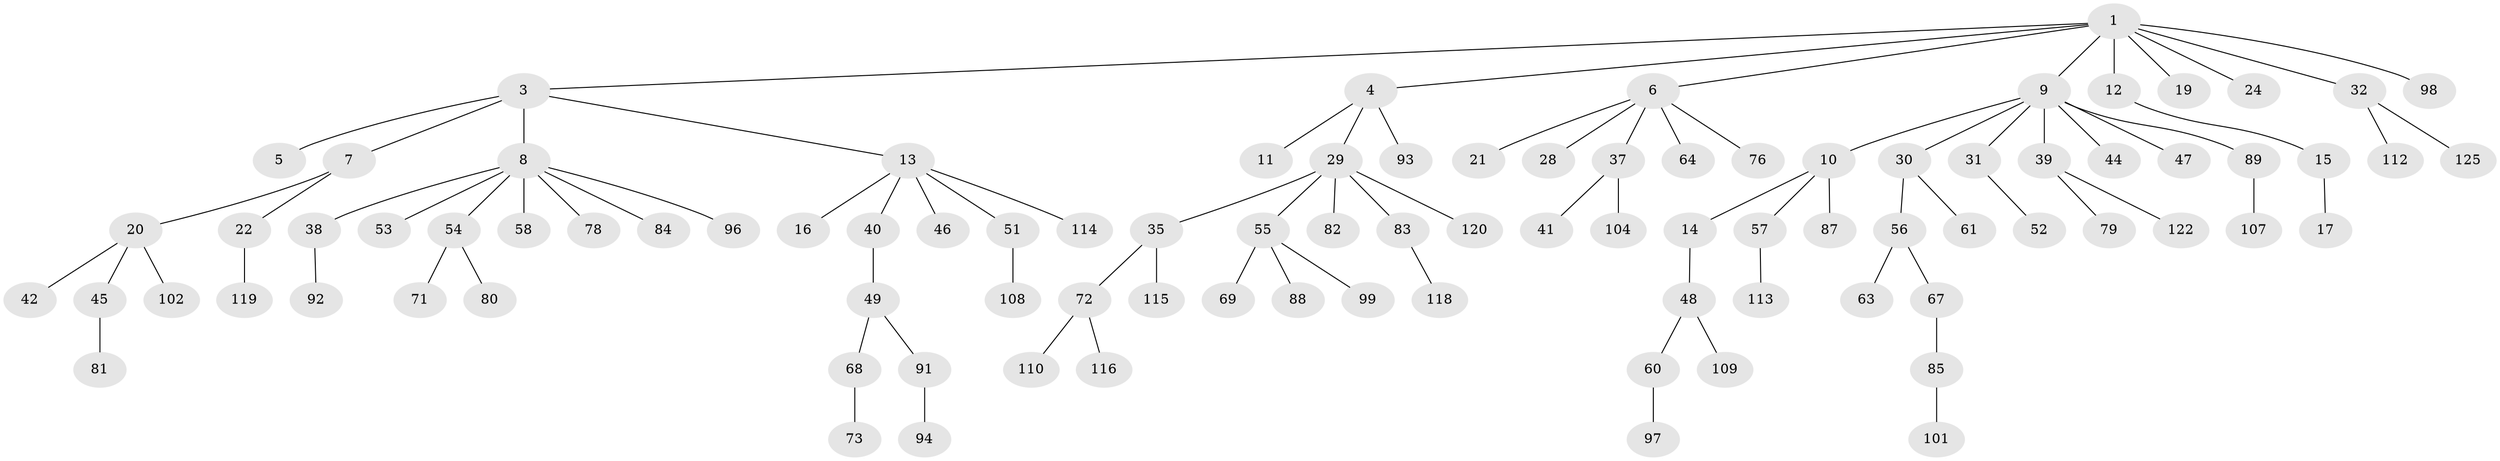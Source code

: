 // Generated by graph-tools (version 1.1) at 2025/52/02/27/25 19:52:11]
// undirected, 94 vertices, 93 edges
graph export_dot {
graph [start="1"]
  node [color=gray90,style=filled];
  1 [super="+2"];
  3 [super="+27"];
  4;
  5;
  6 [super="+33"];
  7;
  8 [super="+25"];
  9 [super="+23"];
  10 [super="+43"];
  11;
  12 [super="+18"];
  13 [super="+36"];
  14 [super="+26"];
  15;
  16;
  17 [super="+103"];
  19;
  20 [super="+65"];
  21;
  22;
  24;
  28 [super="+121"];
  29 [super="+50"];
  30 [super="+34"];
  31;
  32 [super="+95"];
  35 [super="+59"];
  37 [super="+77"];
  38 [super="+105"];
  39;
  40;
  41;
  42;
  44;
  45;
  46;
  47;
  48;
  49;
  51 [super="+75"];
  52;
  53;
  54 [super="+62"];
  55 [super="+123"];
  56;
  57 [super="+70"];
  58 [super="+106"];
  60 [super="+66"];
  61;
  63;
  64;
  67;
  68;
  69;
  71;
  72 [super="+74"];
  73;
  76;
  78;
  79 [super="+90"];
  80;
  81;
  82;
  83;
  84;
  85 [super="+86"];
  87;
  88;
  89;
  91 [super="+100"];
  92 [super="+127"];
  93;
  94;
  96;
  97 [super="+111"];
  98;
  99;
  101;
  102;
  104;
  107 [super="+117"];
  108;
  109;
  110;
  112;
  113;
  114;
  115;
  116 [super="+126"];
  118 [super="+124"];
  119;
  120;
  122;
  125;
  1 -- 4;
  1 -- 6;
  1 -- 9;
  1 -- 32;
  1 -- 98;
  1 -- 19;
  1 -- 3;
  1 -- 24;
  1 -- 12;
  3 -- 5;
  3 -- 7;
  3 -- 8;
  3 -- 13;
  4 -- 11;
  4 -- 29;
  4 -- 93;
  6 -- 21;
  6 -- 28;
  6 -- 76;
  6 -- 64;
  6 -- 37;
  7 -- 20;
  7 -- 22;
  8 -- 38;
  8 -- 53;
  8 -- 96;
  8 -- 84;
  8 -- 54;
  8 -- 58;
  8 -- 78;
  9 -- 10;
  9 -- 30;
  9 -- 31;
  9 -- 44;
  9 -- 47;
  9 -- 89;
  9 -- 39;
  10 -- 14;
  10 -- 57;
  10 -- 87;
  12 -- 15;
  13 -- 16;
  13 -- 40;
  13 -- 46;
  13 -- 114;
  13 -- 51;
  14 -- 48;
  15 -- 17;
  20 -- 42;
  20 -- 45;
  20 -- 102;
  22 -- 119;
  29 -- 35;
  29 -- 55;
  29 -- 82;
  29 -- 83;
  29 -- 120;
  30 -- 56;
  30 -- 61;
  31 -- 52;
  32 -- 112;
  32 -- 125;
  35 -- 72;
  35 -- 115;
  37 -- 41;
  37 -- 104;
  38 -- 92;
  39 -- 79;
  39 -- 122;
  40 -- 49;
  45 -- 81;
  48 -- 60;
  48 -- 109;
  49 -- 68;
  49 -- 91;
  51 -- 108;
  54 -- 71;
  54 -- 80;
  55 -- 69;
  55 -- 88;
  55 -- 99;
  56 -- 63;
  56 -- 67;
  57 -- 113;
  60 -- 97;
  67 -- 85;
  68 -- 73;
  72 -- 116;
  72 -- 110;
  83 -- 118;
  85 -- 101;
  89 -- 107;
  91 -- 94;
}
